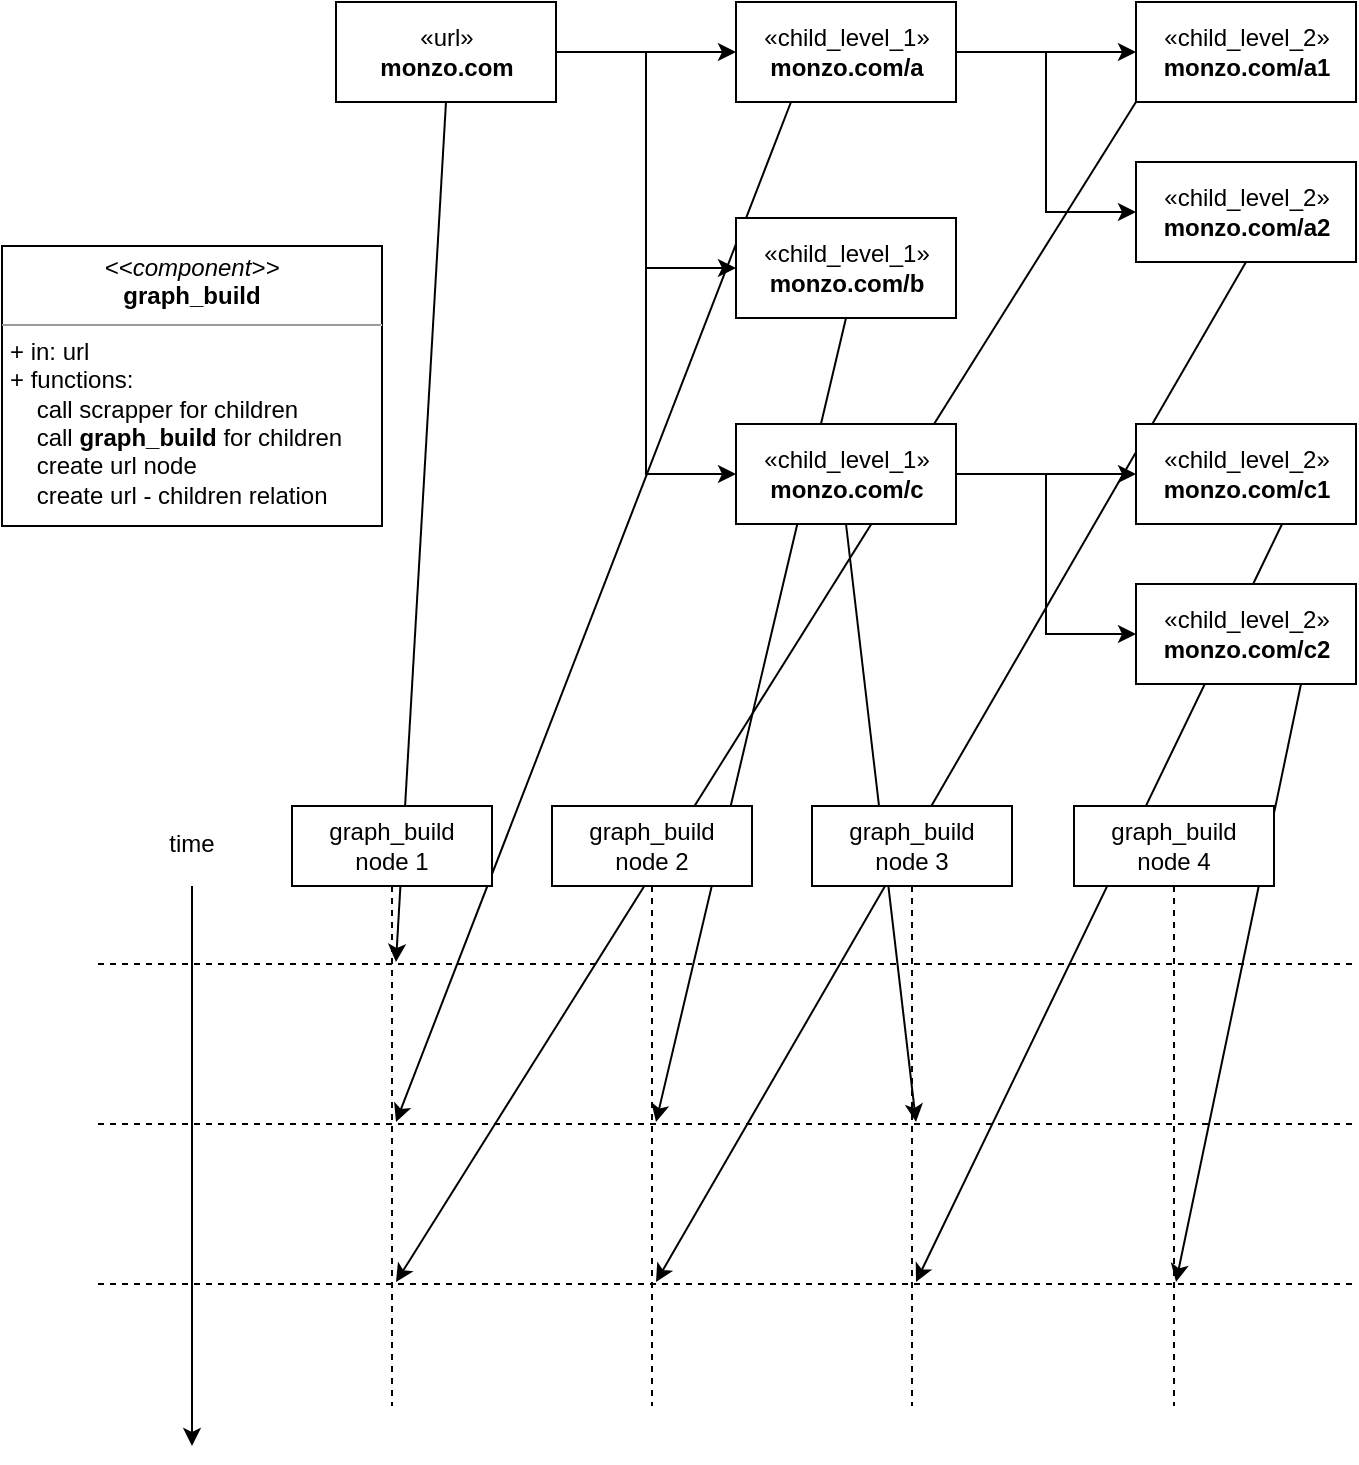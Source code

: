 <mxfile version="12.5.4" type="device"><diagram id="XSjjjFRFKOKHM5jPYq0F" name="Page-1"><mxGraphModel dx="1826" dy="778" grid="1" gridSize="10" guides="1" tooltips="1" connect="1" arrows="1" fold="1" page="0" pageScale="1" pageWidth="850" pageHeight="1100" math="0" shadow="0"><root><mxCell id="0"/><mxCell id="1" parent="0"/><mxCell id="dCE2hL8CRAgG7LM71-o--9" style="edgeStyle=orthogonalEdgeStyle;rounded=0;orthogonalLoop=1;jettySize=auto;html=1;exitX=1;exitY=0.5;exitDx=0;exitDy=0;" edge="1" parent="1" source="dCE2hL8CRAgG7LM71-o--1" target="dCE2hL8CRAgG7LM71-o--2"><mxGeometry relative="1" as="geometry"/></mxCell><mxCell id="dCE2hL8CRAgG7LM71-o--12" style="edgeStyle=orthogonalEdgeStyle;rounded=0;orthogonalLoop=1;jettySize=auto;html=1;exitX=1;exitY=0.5;exitDx=0;exitDy=0;entryX=0;entryY=0.5;entryDx=0;entryDy=0;" edge="1" parent="1" source="dCE2hL8CRAgG7LM71-o--1" target="dCE2hL8CRAgG7LM71-o--3"><mxGeometry relative="1" as="geometry"/></mxCell><mxCell id="dCE2hL8CRAgG7LM71-o--13" style="edgeStyle=orthogonalEdgeStyle;rounded=0;orthogonalLoop=1;jettySize=auto;html=1;exitX=1;exitY=0.5;exitDx=0;exitDy=0;entryX=0;entryY=0.5;entryDx=0;entryDy=0;" edge="1" parent="1" source="dCE2hL8CRAgG7LM71-o--1" target="dCE2hL8CRAgG7LM71-o--4"><mxGeometry relative="1" as="geometry"/></mxCell><mxCell id="dCE2hL8CRAgG7LM71-o--1" value="«url»&lt;br&gt;&lt;b&gt;monzo.com&lt;/b&gt;" style="html=1;" vertex="1" parent="1"><mxGeometry x="160" y="30" width="110" height="50" as="geometry"/></mxCell><mxCell id="dCE2hL8CRAgG7LM71-o--10" style="edgeStyle=orthogonalEdgeStyle;rounded=0;orthogonalLoop=1;jettySize=auto;html=1;exitX=1;exitY=0.5;exitDx=0;exitDy=0;" edge="1" parent="1" source="dCE2hL8CRAgG7LM71-o--2" target="dCE2hL8CRAgG7LM71-o--5"><mxGeometry relative="1" as="geometry"/></mxCell><mxCell id="dCE2hL8CRAgG7LM71-o--11" style="edgeStyle=orthogonalEdgeStyle;rounded=0;orthogonalLoop=1;jettySize=auto;html=1;exitX=1;exitY=0.5;exitDx=0;exitDy=0;entryX=0;entryY=0.5;entryDx=0;entryDy=0;" edge="1" parent="1" source="dCE2hL8CRAgG7LM71-o--2" target="dCE2hL8CRAgG7LM71-o--6"><mxGeometry relative="1" as="geometry"/></mxCell><mxCell id="dCE2hL8CRAgG7LM71-o--2" value="«child_level_1»&lt;br&gt;&lt;b&gt;monzo.com/a&lt;/b&gt;" style="html=1;" vertex="1" parent="1"><mxGeometry x="360" y="30" width="110" height="50" as="geometry"/></mxCell><mxCell id="dCE2hL8CRAgG7LM71-o--14" style="edgeStyle=orthogonalEdgeStyle;rounded=0;orthogonalLoop=1;jettySize=auto;html=1;exitX=1;exitY=0.5;exitDx=0;exitDy=0;entryX=0;entryY=0.5;entryDx=0;entryDy=0;" edge="1" parent="1" source="dCE2hL8CRAgG7LM71-o--4" target="dCE2hL8CRAgG7LM71-o--7"><mxGeometry relative="1" as="geometry"/></mxCell><mxCell id="dCE2hL8CRAgG7LM71-o--15" style="edgeStyle=orthogonalEdgeStyle;rounded=0;orthogonalLoop=1;jettySize=auto;html=1;exitX=1;exitY=0.5;exitDx=0;exitDy=0;entryX=0;entryY=0.5;entryDx=0;entryDy=0;" edge="1" parent="1" source="dCE2hL8CRAgG7LM71-o--4" target="dCE2hL8CRAgG7LM71-o--8"><mxGeometry relative="1" as="geometry"/></mxCell><mxCell id="dCE2hL8CRAgG7LM71-o--5" value="«child_level_2»&lt;br&gt;&lt;b&gt;monzo.com/a1&lt;/b&gt;" style="html=1;" vertex="1" parent="1"><mxGeometry x="560" y="30" width="110" height="50" as="geometry"/></mxCell><mxCell id="dCE2hL8CRAgG7LM71-o--6" value="«child_level_2»&lt;br&gt;&lt;b&gt;monzo.com/a2&lt;/b&gt;" style="html=1;" vertex="1" parent="1"><mxGeometry x="560" y="110" width="110" height="50" as="geometry"/></mxCell><mxCell id="dCE2hL8CRAgG7LM71-o--20" value="time" style="text;html=1;strokeColor=none;fillColor=none;align=center;verticalAlign=middle;whiteSpace=wrap;rounded=0;" vertex="1" parent="1"><mxGeometry x="68" y="441" width="40" height="20" as="geometry"/></mxCell><mxCell id="dCE2hL8CRAgG7LM71-o--21" value="" style="endArrow=classic;html=1;" edge="1" parent="1"><mxGeometry width="50" height="50" relative="1" as="geometry"><mxPoint x="88" y="472" as="sourcePoint"/><mxPoint x="88" y="752" as="targetPoint"/></mxGeometry></mxCell><mxCell id="dCE2hL8CRAgG7LM71-o--22" value="" style="endArrow=none;dashed=1;html=1;" edge="1" parent="1"><mxGeometry width="50" height="50" relative="1" as="geometry"><mxPoint x="668" y="511" as="sourcePoint"/><mxPoint x="38" y="511" as="targetPoint"/></mxGeometry></mxCell><mxCell id="dCE2hL8CRAgG7LM71-o--23" value="" style="endArrow=none;dashed=1;html=1;" edge="1" parent="1"><mxGeometry width="50" height="50" relative="1" as="geometry"><mxPoint x="668" y="591" as="sourcePoint"/><mxPoint x="38" y="591" as="targetPoint"/></mxGeometry></mxCell><mxCell id="dCE2hL8CRAgG7LM71-o--24" value="" style="endArrow=none;dashed=1;html=1;" edge="1" parent="1"><mxGeometry width="50" height="50" relative="1" as="geometry"><mxPoint x="668" y="671" as="sourcePoint"/><mxPoint x="38" y="671" as="targetPoint"/></mxGeometry></mxCell><mxCell id="dCE2hL8CRAgG7LM71-o--26" value="" style="endArrow=classic;html=1;exitX=0.75;exitY=1;exitDx=0;exitDy=0;" edge="1" parent="1" source="dCE2hL8CRAgG7LM71-o--8"><mxGeometry width="50" height="50" relative="1" as="geometry"><mxPoint x="-30" y="280" as="sourcePoint"/><mxPoint x="580" y="670" as="targetPoint"/></mxGeometry></mxCell><mxCell id="dCE2hL8CRAgG7LM71-o--27" value="" style="endArrow=classic;html=1;exitX=0.664;exitY=1;exitDx=0;exitDy=0;exitPerimeter=0;" edge="1" parent="1" source="dCE2hL8CRAgG7LM71-o--7"><mxGeometry width="50" height="50" relative="1" as="geometry"><mxPoint x="680" y="381" as="sourcePoint"/><mxPoint x="450" y="670" as="targetPoint"/></mxGeometry></mxCell><mxCell id="dCE2hL8CRAgG7LM71-o--28" value="" style="endArrow=classic;html=1;exitX=0;exitY=1;exitDx=0;exitDy=0;" edge="1" parent="1" source="dCE2hL8CRAgG7LM71-o--5"><mxGeometry width="50" height="50" relative="1" as="geometry"><mxPoint x="643.04" y="301" as="sourcePoint"/><mxPoint x="190" y="670" as="targetPoint"/></mxGeometry></mxCell><mxCell id="dCE2hL8CRAgG7LM71-o--29" value="" style="endArrow=classic;html=1;exitX=0.5;exitY=1;exitDx=0;exitDy=0;" edge="1" parent="1" source="dCE2hL8CRAgG7LM71-o--6"><mxGeometry width="50" height="50" relative="1" as="geometry"><mxPoint x="570" y="90" as="sourcePoint"/><mxPoint x="320" y="670" as="targetPoint"/></mxGeometry></mxCell><mxCell id="dCE2hL8CRAgG7LM71-o--30" value="" style="endArrow=classic;html=1;exitX=0.25;exitY=1;exitDx=0;exitDy=0;" edge="1" parent="1" source="dCE2hL8CRAgG7LM71-o--2"><mxGeometry width="50" height="50" relative="1" as="geometry"><mxPoint x="580" y="100" as="sourcePoint"/><mxPoint x="190" y="590" as="targetPoint"/></mxGeometry></mxCell><mxCell id="dCE2hL8CRAgG7LM71-o--31" value="" style="endArrow=classic;html=1;exitX=0.5;exitY=1;exitDx=0;exitDy=0;" edge="1" parent="1" source="dCE2hL8CRAgG7LM71-o--3"><mxGeometry width="50" height="50" relative="1" as="geometry"><mxPoint x="590" y="110" as="sourcePoint"/><mxPoint x="320" y="590" as="targetPoint"/></mxGeometry></mxCell><mxCell id="dCE2hL8CRAgG7LM71-o--32" value="" style="endArrow=classic;html=1;exitX=0.5;exitY=1;exitDx=0;exitDy=0;" edge="1" parent="1" source="dCE2hL8CRAgG7LM71-o--4"><mxGeometry width="50" height="50" relative="1" as="geometry"><mxPoint x="600" y="120" as="sourcePoint"/><mxPoint x="450" y="590" as="targetPoint"/></mxGeometry></mxCell><mxCell id="dCE2hL8CRAgG7LM71-o--33" value="" style="endArrow=classic;html=1;exitX=0.5;exitY=1;exitDx=0;exitDy=0;" edge="1" parent="1" source="dCE2hL8CRAgG7LM71-o--1"><mxGeometry width="50" height="50" relative="1" as="geometry"><mxPoint x="610" y="130" as="sourcePoint"/><mxPoint x="190" y="510" as="targetPoint"/></mxGeometry></mxCell><mxCell id="dCE2hL8CRAgG7LM71-o--16" value="&lt;div&gt;graph_build&lt;/div&gt;&lt;div&gt;node 1&lt;br&gt;&lt;/div&gt;" style="shape=umlLifeline;perimeter=lifelinePerimeter;whiteSpace=wrap;html=1;container=1;collapsible=0;recursiveResize=0;outlineConnect=0;" vertex="1" parent="1"><mxGeometry x="138" y="432" width="100" height="300" as="geometry"/></mxCell><mxCell id="dCE2hL8CRAgG7LM71-o--17" value="&lt;div&gt;graph_build&lt;/div&gt;&lt;div&gt;node 2&lt;br&gt;&lt;/div&gt;" style="shape=umlLifeline;perimeter=lifelinePerimeter;whiteSpace=wrap;html=1;container=1;collapsible=0;recursiveResize=0;outlineConnect=0;" vertex="1" parent="1"><mxGeometry x="268" y="432" width="100" height="300" as="geometry"/></mxCell><mxCell id="dCE2hL8CRAgG7LM71-o--18" value="&lt;div&gt;graph_build&lt;/div&gt;&lt;div&gt;node 3&lt;br&gt;&lt;/div&gt;" style="shape=umlLifeline;perimeter=lifelinePerimeter;whiteSpace=wrap;html=1;container=1;collapsible=0;recursiveResize=0;outlineConnect=0;" vertex="1" parent="1"><mxGeometry x="398" y="432" width="100" height="300" as="geometry"/></mxCell><mxCell id="dCE2hL8CRAgG7LM71-o--19" value="&lt;div&gt;graph_build&lt;/div&gt;&lt;div&gt;node 4&lt;br&gt;&lt;/div&gt;" style="shape=umlLifeline;perimeter=lifelinePerimeter;whiteSpace=wrap;html=1;container=1;collapsible=0;recursiveResize=0;outlineConnect=0;" vertex="1" parent="1"><mxGeometry x="529" y="432" width="100" height="300" as="geometry"/></mxCell><mxCell id="dCE2hL8CRAgG7LM71-o--4" value="«child_level_1»&lt;br&gt;&lt;b&gt;monzo.com/c&lt;/b&gt;" style="html=1;" vertex="1" parent="1"><mxGeometry x="360" y="241" width="110" height="50" as="geometry"/></mxCell><mxCell id="dCE2hL8CRAgG7LM71-o--3" value="«child_level_1»&lt;br&gt;&lt;b&gt;monzo.com/b&lt;/b&gt;" style="html=1;" vertex="1" parent="1"><mxGeometry x="360" y="138" width="110" height="50" as="geometry"/></mxCell><mxCell id="dCE2hL8CRAgG7LM71-o--7" value="«child_level_2»&lt;br&gt;&lt;b&gt;monzo.com/c1&lt;/b&gt;" style="html=1;" vertex="1" parent="1"><mxGeometry x="560" y="241" width="110" height="50" as="geometry"/></mxCell><mxCell id="dCE2hL8CRAgG7LM71-o--8" value="«child_level_2»&lt;br&gt;&lt;b&gt;monzo.com/c2&lt;/b&gt;" style="html=1;" vertex="1" parent="1"><mxGeometry x="560" y="321" width="110" height="50" as="geometry"/></mxCell><mxCell id="dCE2hL8CRAgG7LM71-o--38" value="&lt;p style=&quot;margin: 0px ; margin-top: 4px ; text-align: center&quot;&gt;&lt;i&gt;&amp;lt;&amp;lt;component&amp;gt;&amp;gt;&lt;/i&gt;&lt;br&gt;&lt;b&gt;graph_build&lt;/b&gt;&lt;/p&gt;&lt;hr size=&quot;1&quot;&gt;&lt;p style=&quot;margin: 0px ; margin-left: 4px&quot;&gt;+ in: url&lt;br&gt;+ functions: &lt;br&gt;&lt;/p&gt;&lt;p style=&quot;margin: 0px ; margin-left: 4px&quot;&gt;&amp;nbsp;&amp;nbsp;&amp;nbsp; call scrapper for children&lt;/p&gt;&lt;p style=&quot;margin: 0px ; margin-left: 4px&quot;&gt;&amp;nbsp;&amp;nbsp;&amp;nbsp; call &lt;b&gt;graph_build&lt;/b&gt; for children&lt;/p&gt;&lt;p style=&quot;margin: 0px ; margin-left: 4px&quot;&gt;&amp;nbsp;&amp;nbsp;&amp;nbsp; create url node&lt;/p&gt;&lt;p style=&quot;margin: 0px ; margin-left: 4px&quot;&gt;&amp;nbsp;&amp;nbsp;&amp;nbsp; create url - children relation&lt;br&gt;&lt;/p&gt;" style="verticalAlign=top;align=left;overflow=fill;fontSize=12;fontFamily=Helvetica;html=1;" vertex="1" parent="1"><mxGeometry x="-7" y="152" width="190" height="140" as="geometry"/></mxCell></root></mxGraphModel></diagram></mxfile>
